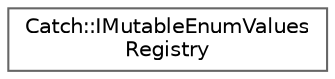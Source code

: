 digraph "Graphical Class Hierarchy"
{
 // LATEX_PDF_SIZE
  bgcolor="transparent";
  edge [fontname=Helvetica,fontsize=10,labelfontname=Helvetica,labelfontsize=10];
  node [fontname=Helvetica,fontsize=10,shape=box,height=0.2,width=0.4];
  rankdir="LR";
  Node0 [id="Node000000",label="Catch::IMutableEnumValues\lRegistry",height=0.2,width=0.4,color="grey40", fillcolor="white", style="filled",URL="$struct_catch_1_1_i_mutable_enum_values_registry.html",tooltip=" "];
}
